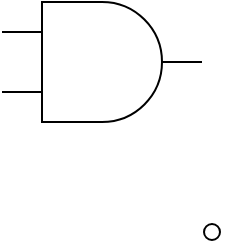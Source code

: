 <mxfile version="24.8.9">
  <diagram name="Page-1" id="rFQyy8-Wtrp8-1svVP6h">
    <mxGraphModel dx="1434" dy="746" grid="1" gridSize="10" guides="1" tooltips="1" connect="1" arrows="1" fold="1" page="1" pageScale="1" pageWidth="827" pageHeight="1169" math="0" shadow="0">
      <root>
        <mxCell id="0" />
        <mxCell id="1" parent="0" />
        <mxCell id="YE5e00FKLMCy6GCT2mBF-1" value="" style="verticalLabelPosition=bottom;shadow=0;dashed=0;align=center;html=1;verticalAlign=top;shape=mxgraph.electrical.logic_gates.logic_gate;operation=and;" vertex="1" parent="1">
          <mxGeometry x="350" y="230" width="100" height="60" as="geometry" />
        </mxCell>
        <mxCell id="YE5e00FKLMCy6GCT2mBF-2" value="" style="verticalLabelPosition=bottom;shadow=0;dashed=0;align=center;html=1;verticalAlign=top;shape=mxgraph.electrical.logic_gates.inverting_contact;" vertex="1" parent="1">
          <mxGeometry x="450" y="340" width="10" height="10" as="geometry" />
        </mxCell>
      </root>
    </mxGraphModel>
  </diagram>
</mxfile>

